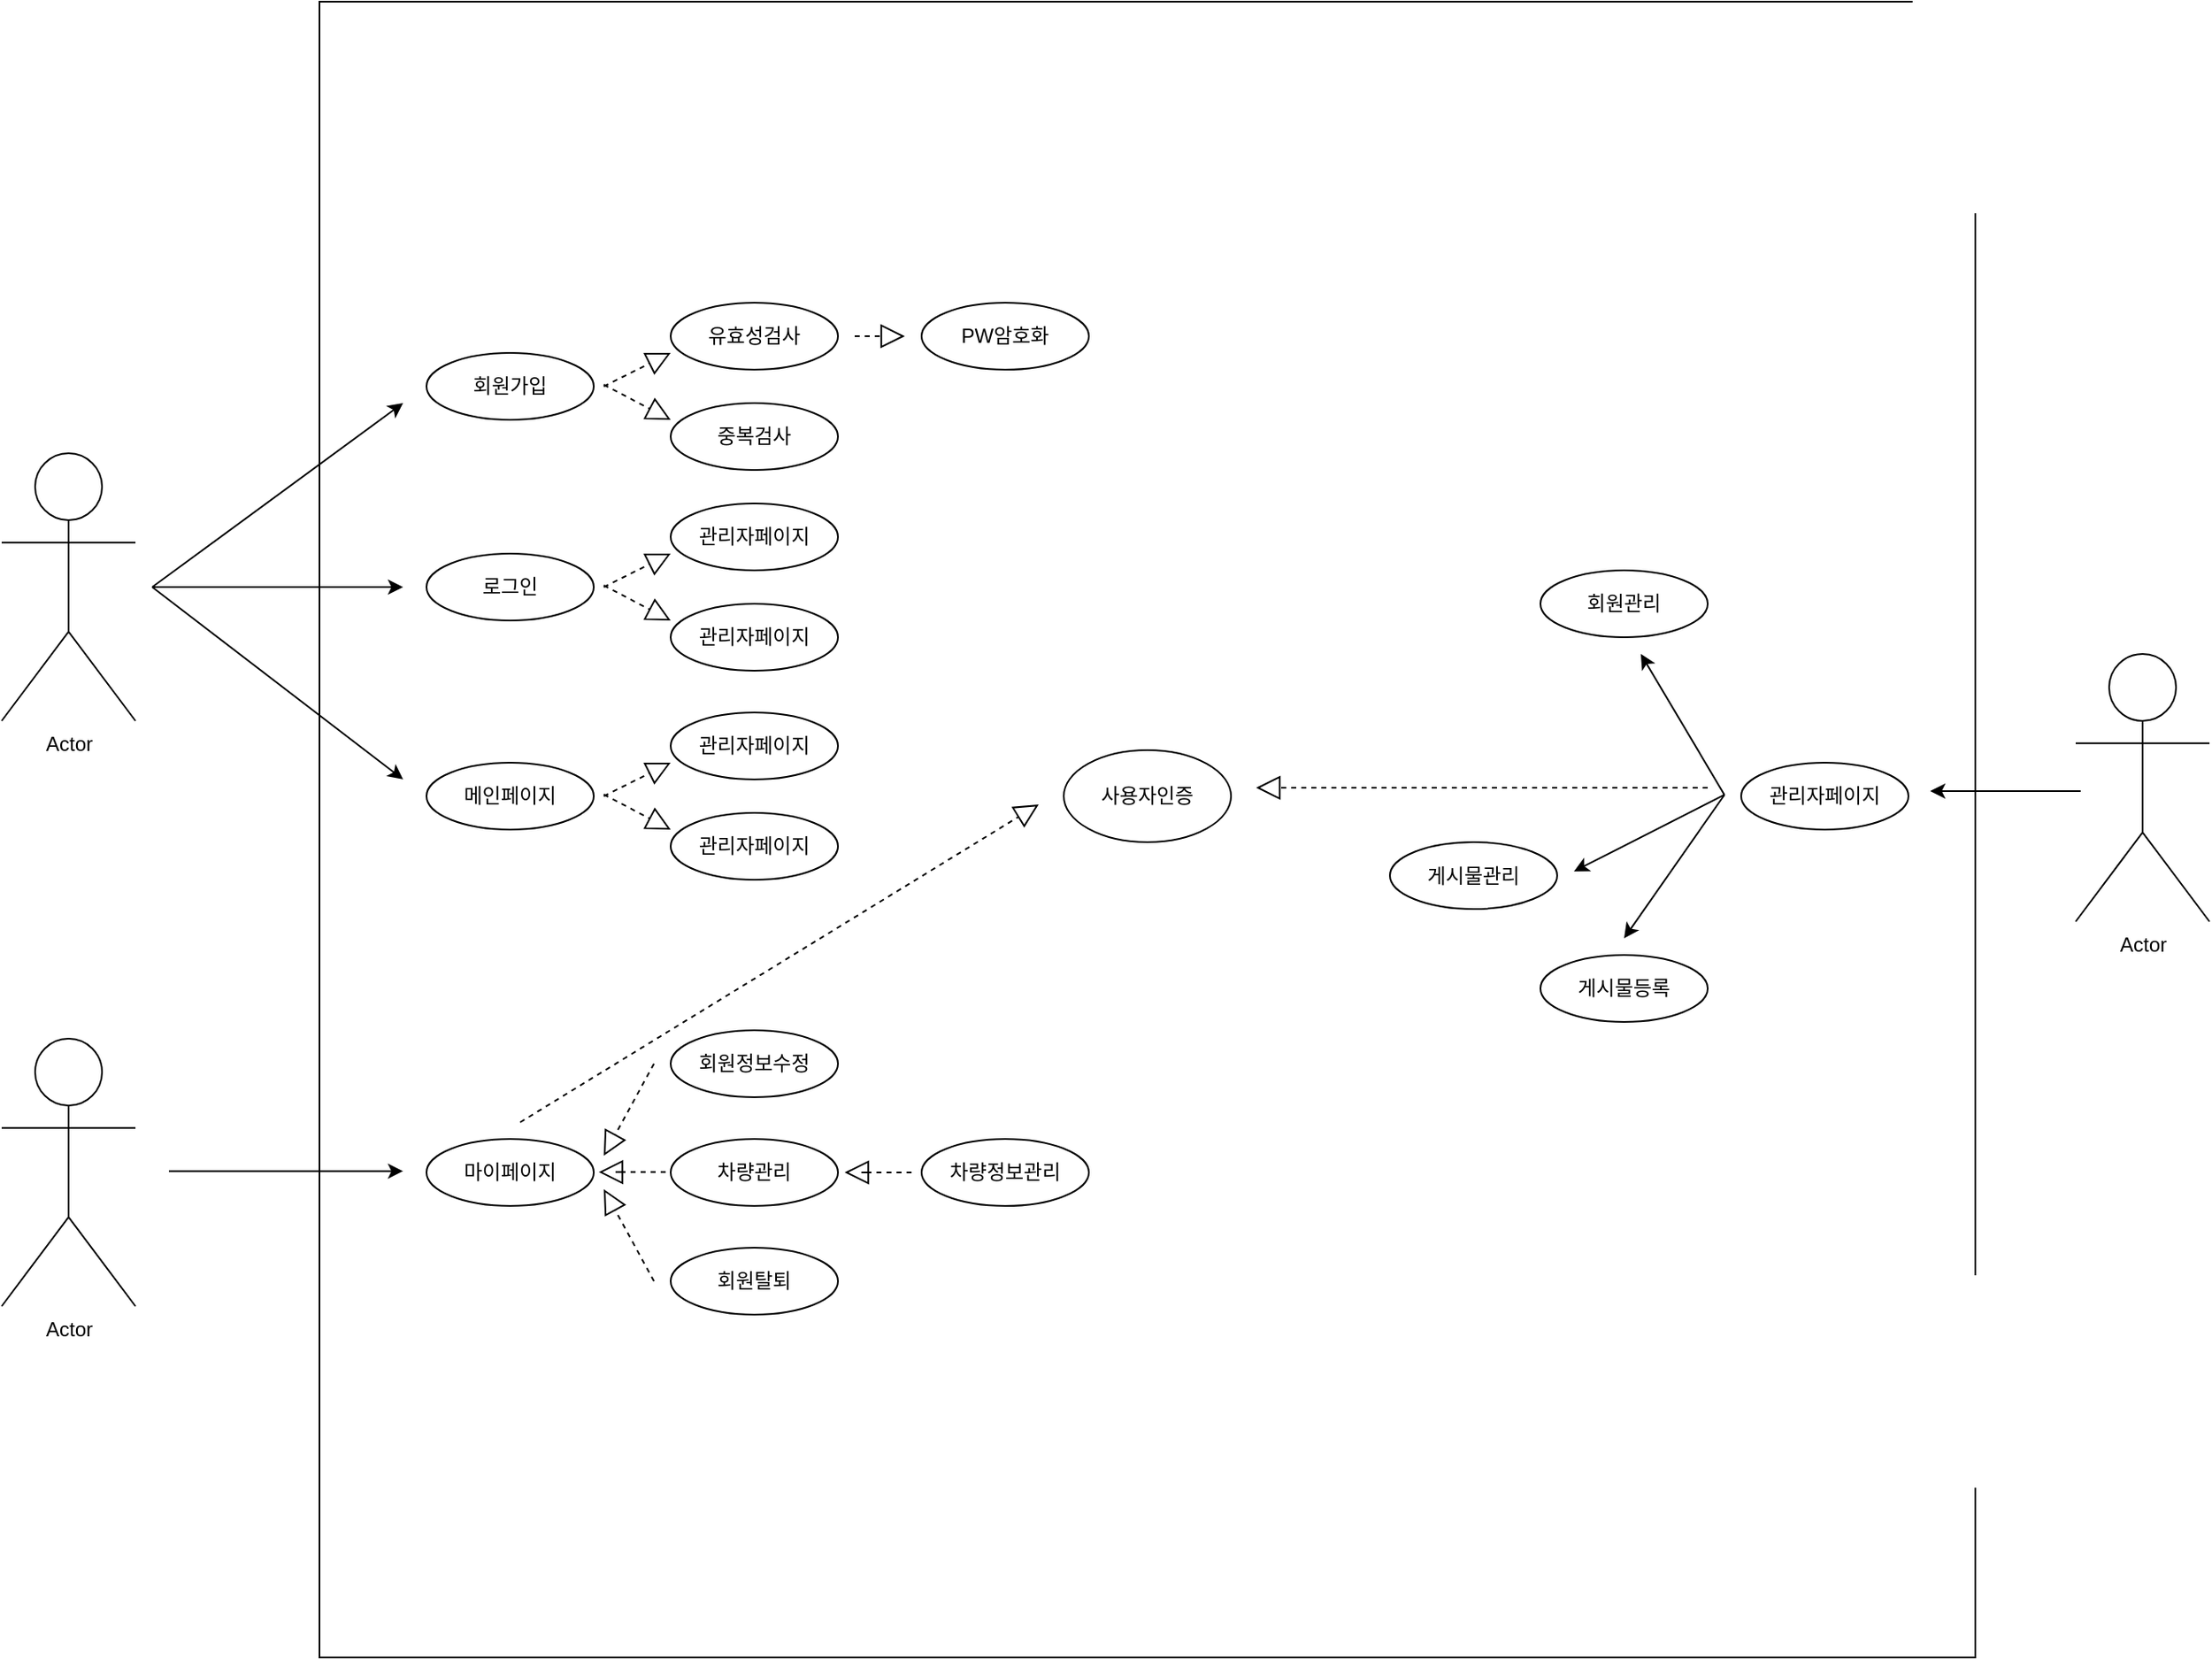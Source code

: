 <mxfile version="24.3.1" type="github">
  <diagram name="페이지-1" id="hc125s9khvFQjk3n-LjC">
    <mxGraphModel dx="2206" dy="1148" grid="1" gridSize="10" guides="1" tooltips="1" connect="1" arrows="1" fold="1" page="1" pageScale="1" pageWidth="827" pageHeight="1169" math="0" shadow="0">
      <root>
        <mxCell id="0" />
        <mxCell id="1" parent="0" />
        <mxCell id="OEU2-XHsJvFK-XSmqDB3-7" value="" style="whiteSpace=wrap;html=1;aspect=fixed;fillColor=none;movable=0;resizable=0;rotatable=0;deletable=0;editable=0;locked=1;connectable=0;" vertex="1" parent="1">
          <mxGeometry x="340" y="90" width="990" height="990" as="geometry" />
        </mxCell>
        <mxCell id="OEU2-XHsJvFK-XSmqDB3-1" value="회원가입" style="ellipse;whiteSpace=wrap;html=1;" vertex="1" parent="1">
          <mxGeometry x="404" y="300" width="100" height="40" as="geometry" />
        </mxCell>
        <mxCell id="OEU2-XHsJvFK-XSmqDB3-2" value="로그인" style="ellipse;whiteSpace=wrap;html=1;" vertex="1" parent="1">
          <mxGeometry x="404" y="420" width="100" height="40" as="geometry" />
        </mxCell>
        <mxCell id="OEU2-XHsJvFK-XSmqDB3-4" value="마이페이지" style="ellipse;whiteSpace=wrap;html=1;" vertex="1" parent="1">
          <mxGeometry x="404" y="770" width="100" height="40" as="geometry" />
        </mxCell>
        <mxCell id="OEU2-XHsJvFK-XSmqDB3-5" value="회원정보수정" style="ellipse;whiteSpace=wrap;html=1;" vertex="1" parent="1">
          <mxGeometry x="550" y="705" width="100" height="40" as="geometry" />
        </mxCell>
        <mxCell id="OEU2-XHsJvFK-XSmqDB3-9" value="사용자인증" style="ellipse;whiteSpace=wrap;html=1;" vertex="1" parent="1">
          <mxGeometry x="785" y="537.5" width="100" height="55" as="geometry" />
        </mxCell>
        <mxCell id="OEU2-XHsJvFK-XSmqDB3-10" value="관리자페이지" style="ellipse;whiteSpace=wrap;html=1;" vertex="1" parent="1">
          <mxGeometry x="1190" y="545" width="100" height="40" as="geometry" />
        </mxCell>
        <mxCell id="OEU2-XHsJvFK-XSmqDB3-11" value="차량관리" style="ellipse;whiteSpace=wrap;html=1;" vertex="1" parent="1">
          <mxGeometry x="550" y="770" width="100" height="40" as="geometry" />
        </mxCell>
        <mxCell id="OEU2-XHsJvFK-XSmqDB3-12" value="회원탈퇴" style="ellipse;whiteSpace=wrap;html=1;" vertex="1" parent="1">
          <mxGeometry x="550" y="835" width="100" height="40" as="geometry" />
        </mxCell>
        <mxCell id="OEU2-XHsJvFK-XSmqDB3-13" value="관리자페이지" style="ellipse;whiteSpace=wrap;html=1;" vertex="1" parent="1">
          <mxGeometry x="550" y="390" width="100" height="40" as="geometry" />
        </mxCell>
        <mxCell id="OEU2-XHsJvFK-XSmqDB3-14" value="관리자페이지" style="ellipse;whiteSpace=wrap;html=1;" vertex="1" parent="1">
          <mxGeometry x="550" y="450" width="100" height="40" as="geometry" />
        </mxCell>
        <mxCell id="OEU2-XHsJvFK-XSmqDB3-17" value="유효성검사" style="ellipse;whiteSpace=wrap;html=1;" vertex="1" parent="1">
          <mxGeometry x="550" y="270" width="100" height="40" as="geometry" />
        </mxCell>
        <mxCell id="OEU2-XHsJvFK-XSmqDB3-18" value="중복검사" style="ellipse;whiteSpace=wrap;html=1;" vertex="1" parent="1">
          <mxGeometry x="550" y="330" width="100" height="40" as="geometry" />
        </mxCell>
        <mxCell id="OEU2-XHsJvFK-XSmqDB3-19" value="PW암호화" style="ellipse;whiteSpace=wrap;html=1;" vertex="1" parent="1">
          <mxGeometry x="700" y="270" width="100" height="40" as="geometry" />
        </mxCell>
        <mxCell id="OEU2-XHsJvFK-XSmqDB3-20" value="차량정보관리" style="ellipse;whiteSpace=wrap;html=1;" vertex="1" parent="1">
          <mxGeometry x="700" y="770" width="100" height="40" as="geometry" />
        </mxCell>
        <mxCell id="OEU2-XHsJvFK-XSmqDB3-23" value="회원관리" style="ellipse;whiteSpace=wrap;html=1;" vertex="1" parent="1">
          <mxGeometry x="1070" y="430" width="100" height="40" as="geometry" />
        </mxCell>
        <mxCell id="OEU2-XHsJvFK-XSmqDB3-24" value="게시물관리" style="ellipse;whiteSpace=wrap;html=1;" vertex="1" parent="1">
          <mxGeometry x="980" y="592.5" width="100" height="40" as="geometry" />
        </mxCell>
        <mxCell id="OEU2-XHsJvFK-XSmqDB3-25" value="게시물등록" style="ellipse;whiteSpace=wrap;html=1;" vertex="1" parent="1">
          <mxGeometry x="1070" y="660" width="100" height="40" as="geometry" />
        </mxCell>
        <mxCell id="OEU2-XHsJvFK-XSmqDB3-26" value="Actor" style="shape=umlActor;verticalLabelPosition=bottom;verticalAlign=top;outlineConnect=0;html=1;" vertex="1" parent="1">
          <mxGeometry x="150" y="360" width="80" height="160" as="geometry" />
        </mxCell>
        <mxCell id="OEU2-XHsJvFK-XSmqDB3-27" value="Actor" style="shape=umlActor;verticalLabelPosition=bottom;verticalAlign=top;html=1;outlineConnect=0;" vertex="1" parent="1">
          <mxGeometry x="150" y="710" width="80" height="160" as="geometry" />
        </mxCell>
        <mxCell id="OEU2-XHsJvFK-XSmqDB3-33" value="Actor" style="shape=umlActor;verticalLabelPosition=bottom;verticalAlign=top;html=1;outlineConnect=0;" vertex="1" parent="1">
          <mxGeometry x="1390" y="480" width="80" height="160" as="geometry" />
        </mxCell>
        <mxCell id="OEU2-XHsJvFK-XSmqDB3-40" value="" style="endArrow=classic;html=1;rounded=0;" edge="1" parent="1">
          <mxGeometry width="50" height="50" relative="1" as="geometry">
            <mxPoint x="250" y="789.23" as="sourcePoint" />
            <mxPoint x="390" y="789.23" as="targetPoint" />
          </mxGeometry>
        </mxCell>
        <mxCell id="OEU2-XHsJvFK-XSmqDB3-41" value="" style="endArrow=classic;html=1;rounded=0;" edge="1" parent="1">
          <mxGeometry width="50" height="50" relative="1" as="geometry">
            <mxPoint x="240" y="440" as="sourcePoint" />
            <mxPoint x="390" y="330" as="targetPoint" />
          </mxGeometry>
        </mxCell>
        <mxCell id="OEU2-XHsJvFK-XSmqDB3-42" value="" style="endArrow=classic;html=1;rounded=0;" edge="1" parent="1">
          <mxGeometry width="50" height="50" relative="1" as="geometry">
            <mxPoint x="240" y="440" as="sourcePoint" />
            <mxPoint x="390" y="440" as="targetPoint" />
          </mxGeometry>
        </mxCell>
        <mxCell id="OEU2-XHsJvFK-XSmqDB3-43" value="" style="endArrow=classic;html=1;rounded=0;" edge="1" parent="1">
          <mxGeometry width="50" height="50" relative="1" as="geometry">
            <mxPoint x="1393" y="562" as="sourcePoint" />
            <mxPoint x="1303" y="562" as="targetPoint" />
          </mxGeometry>
        </mxCell>
        <mxCell id="OEU2-XHsJvFK-XSmqDB3-44" value="" style="endArrow=classic;html=1;rounded=0;" edge="1" parent="1">
          <mxGeometry width="50" height="50" relative="1" as="geometry">
            <mxPoint x="1180" y="564.23" as="sourcePoint" />
            <mxPoint x="1090" y="610" as="targetPoint" />
          </mxGeometry>
        </mxCell>
        <mxCell id="OEU2-XHsJvFK-XSmqDB3-45" value="" style="endArrow=classic;html=1;rounded=0;" edge="1" parent="1">
          <mxGeometry width="50" height="50" relative="1" as="geometry">
            <mxPoint x="1180" y="564.23" as="sourcePoint" />
            <mxPoint x="1130" y="480" as="targetPoint" />
          </mxGeometry>
        </mxCell>
        <mxCell id="OEU2-XHsJvFK-XSmqDB3-46" value="" style="endArrow=classic;html=1;rounded=0;" edge="1" parent="1">
          <mxGeometry width="50" height="50" relative="1" as="geometry">
            <mxPoint x="1180" y="564.23" as="sourcePoint" />
            <mxPoint x="1120" y="650" as="targetPoint" />
          </mxGeometry>
        </mxCell>
        <mxCell id="OEU2-XHsJvFK-XSmqDB3-51" value="" style="endArrow=block;dashed=1;endFill=0;endSize=12;html=1;rounded=0;" edge="1" parent="1">
          <mxGeometry width="160" relative="1" as="geometry">
            <mxPoint x="510" y="440" as="sourcePoint" />
            <mxPoint x="550" y="420" as="targetPoint" />
          </mxGeometry>
        </mxCell>
        <mxCell id="OEU2-XHsJvFK-XSmqDB3-52" value="" style="endArrow=block;dashed=1;endFill=0;endSize=12;html=1;rounded=0;" edge="1" parent="1">
          <mxGeometry width="160" relative="1" as="geometry">
            <mxPoint x="510" y="439" as="sourcePoint" />
            <mxPoint x="550" y="460" as="targetPoint" />
          </mxGeometry>
        </mxCell>
        <mxCell id="OEU2-XHsJvFK-XSmqDB3-54" value="" style="endArrow=block;dashed=1;endFill=0;endSize=12;html=1;rounded=0;" edge="1" parent="1">
          <mxGeometry width="160" relative="1" as="geometry">
            <mxPoint x="510" y="320" as="sourcePoint" />
            <mxPoint x="550" y="300" as="targetPoint" />
          </mxGeometry>
        </mxCell>
        <mxCell id="OEU2-XHsJvFK-XSmqDB3-55" value="" style="endArrow=block;dashed=1;endFill=0;endSize=12;html=1;rounded=0;" edge="1" parent="1">
          <mxGeometry width="160" relative="1" as="geometry">
            <mxPoint x="510" y="319" as="sourcePoint" />
            <mxPoint x="550" y="340" as="targetPoint" />
          </mxGeometry>
        </mxCell>
        <mxCell id="OEU2-XHsJvFK-XSmqDB3-56" value="" style="endArrow=block;dashed=1;endFill=0;endSize=12;html=1;rounded=0;" edge="1" parent="1">
          <mxGeometry width="160" relative="1" as="geometry">
            <mxPoint x="660" y="290" as="sourcePoint" />
            <mxPoint x="690" y="290" as="targetPoint" />
          </mxGeometry>
        </mxCell>
        <mxCell id="OEU2-XHsJvFK-XSmqDB3-57" value="메인페이지" style="ellipse;whiteSpace=wrap;html=1;" vertex="1" parent="1">
          <mxGeometry x="404" y="545" width="100" height="40" as="geometry" />
        </mxCell>
        <mxCell id="OEU2-XHsJvFK-XSmqDB3-58" value="관리자페이지" style="ellipse;whiteSpace=wrap;html=1;" vertex="1" parent="1">
          <mxGeometry x="550" y="515" width="100" height="40" as="geometry" />
        </mxCell>
        <mxCell id="OEU2-XHsJvFK-XSmqDB3-59" value="관리자페이지" style="ellipse;whiteSpace=wrap;html=1;" vertex="1" parent="1">
          <mxGeometry x="550" y="575" width="100" height="40" as="geometry" />
        </mxCell>
        <mxCell id="OEU2-XHsJvFK-XSmqDB3-60" value="" style="endArrow=block;dashed=1;endFill=0;endSize=12;html=1;rounded=0;" edge="1" parent="1">
          <mxGeometry width="160" relative="1" as="geometry">
            <mxPoint x="510" y="565" as="sourcePoint" />
            <mxPoint x="550" y="545" as="targetPoint" />
          </mxGeometry>
        </mxCell>
        <mxCell id="OEU2-XHsJvFK-XSmqDB3-61" value="" style="endArrow=block;dashed=1;endFill=0;endSize=12;html=1;rounded=0;" edge="1" parent="1">
          <mxGeometry width="160" relative="1" as="geometry">
            <mxPoint x="510" y="564" as="sourcePoint" />
            <mxPoint x="550" y="585" as="targetPoint" />
          </mxGeometry>
        </mxCell>
        <mxCell id="OEU2-XHsJvFK-XSmqDB3-62" value="" style="endArrow=classic;html=1;rounded=0;" edge="1" parent="1">
          <mxGeometry width="50" height="50" relative="1" as="geometry">
            <mxPoint x="240" y="440" as="sourcePoint" />
            <mxPoint x="390" y="555" as="targetPoint" />
          </mxGeometry>
        </mxCell>
        <mxCell id="OEU2-XHsJvFK-XSmqDB3-70" value="" style="endArrow=block;dashed=1;endFill=0;endSize=12;html=1;rounded=0;" edge="1" parent="1">
          <mxGeometry width="160" relative="1" as="geometry">
            <mxPoint x="540" y="725" as="sourcePoint" />
            <mxPoint x="510" y="780" as="targetPoint" />
          </mxGeometry>
        </mxCell>
        <mxCell id="OEU2-XHsJvFK-XSmqDB3-72" value="" style="endArrow=block;dashed=1;endFill=0;endSize=12;html=1;rounded=0;" edge="1" parent="1">
          <mxGeometry width="160" relative="1" as="geometry">
            <mxPoint x="694" y="790" as="sourcePoint" />
            <mxPoint x="654" y="790" as="targetPoint" />
            <Array as="points">
              <mxPoint x="664" y="790" />
            </Array>
          </mxGeometry>
        </mxCell>
        <mxCell id="OEU2-XHsJvFK-XSmqDB3-75" value="" style="endArrow=block;dashed=1;endFill=0;endSize=12;html=1;rounded=0;" edge="1" parent="1">
          <mxGeometry width="160" relative="1" as="geometry">
            <mxPoint x="547" y="789.79" as="sourcePoint" />
            <mxPoint x="507" y="789.79" as="targetPoint" />
            <Array as="points">
              <mxPoint x="517" y="789.79" />
            </Array>
          </mxGeometry>
        </mxCell>
        <mxCell id="OEU2-XHsJvFK-XSmqDB3-77" value="" style="endArrow=block;dashed=1;endFill=0;endSize=12;html=1;rounded=0;" edge="1" parent="1">
          <mxGeometry width="160" relative="1" as="geometry">
            <mxPoint x="540" y="855" as="sourcePoint" />
            <mxPoint x="510" y="800" as="targetPoint" />
          </mxGeometry>
        </mxCell>
        <mxCell id="OEU2-XHsJvFK-XSmqDB3-79" value="" style="endArrow=block;dashed=1;endFill=0;endSize=12;html=1;rounded=0;" edge="1" parent="1">
          <mxGeometry width="160" relative="1" as="geometry">
            <mxPoint x="460" y="760" as="sourcePoint" />
            <mxPoint x="770" y="570" as="targetPoint" />
          </mxGeometry>
        </mxCell>
        <mxCell id="OEU2-XHsJvFK-XSmqDB3-80" value="" style="endArrow=block;dashed=1;endFill=0;endSize=12;html=1;rounded=0;" edge="1" parent="1">
          <mxGeometry width="160" relative="1" as="geometry">
            <mxPoint x="1170" y="560" as="sourcePoint" />
            <mxPoint x="900" y="560" as="targetPoint" />
            <Array as="points" />
          </mxGeometry>
        </mxCell>
      </root>
    </mxGraphModel>
  </diagram>
</mxfile>
